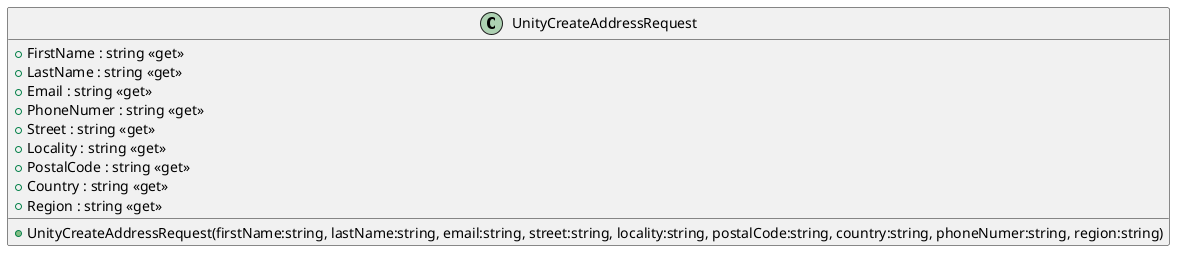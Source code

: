 @startuml
class UnityCreateAddressRequest {
    + UnityCreateAddressRequest(firstName:string, lastName:string, email:string, street:string, locality:string, postalCode:string, country:string, phoneNumer:string, region:string)
    + FirstName : string <<get>>
    + LastName : string <<get>>
    + Email : string <<get>>
    + PhoneNumer : string <<get>>
    + Street : string <<get>>
    + Locality : string <<get>>
    + PostalCode : string <<get>>
    + Country : string <<get>>
    + Region : string <<get>>
}
@enduml
